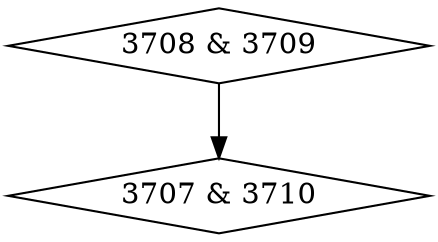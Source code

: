 digraph {
0 [label = "3707 & 3710", shape = diamond];
1 [label = "3708 & 3709", shape = diamond];
1->0;
}
